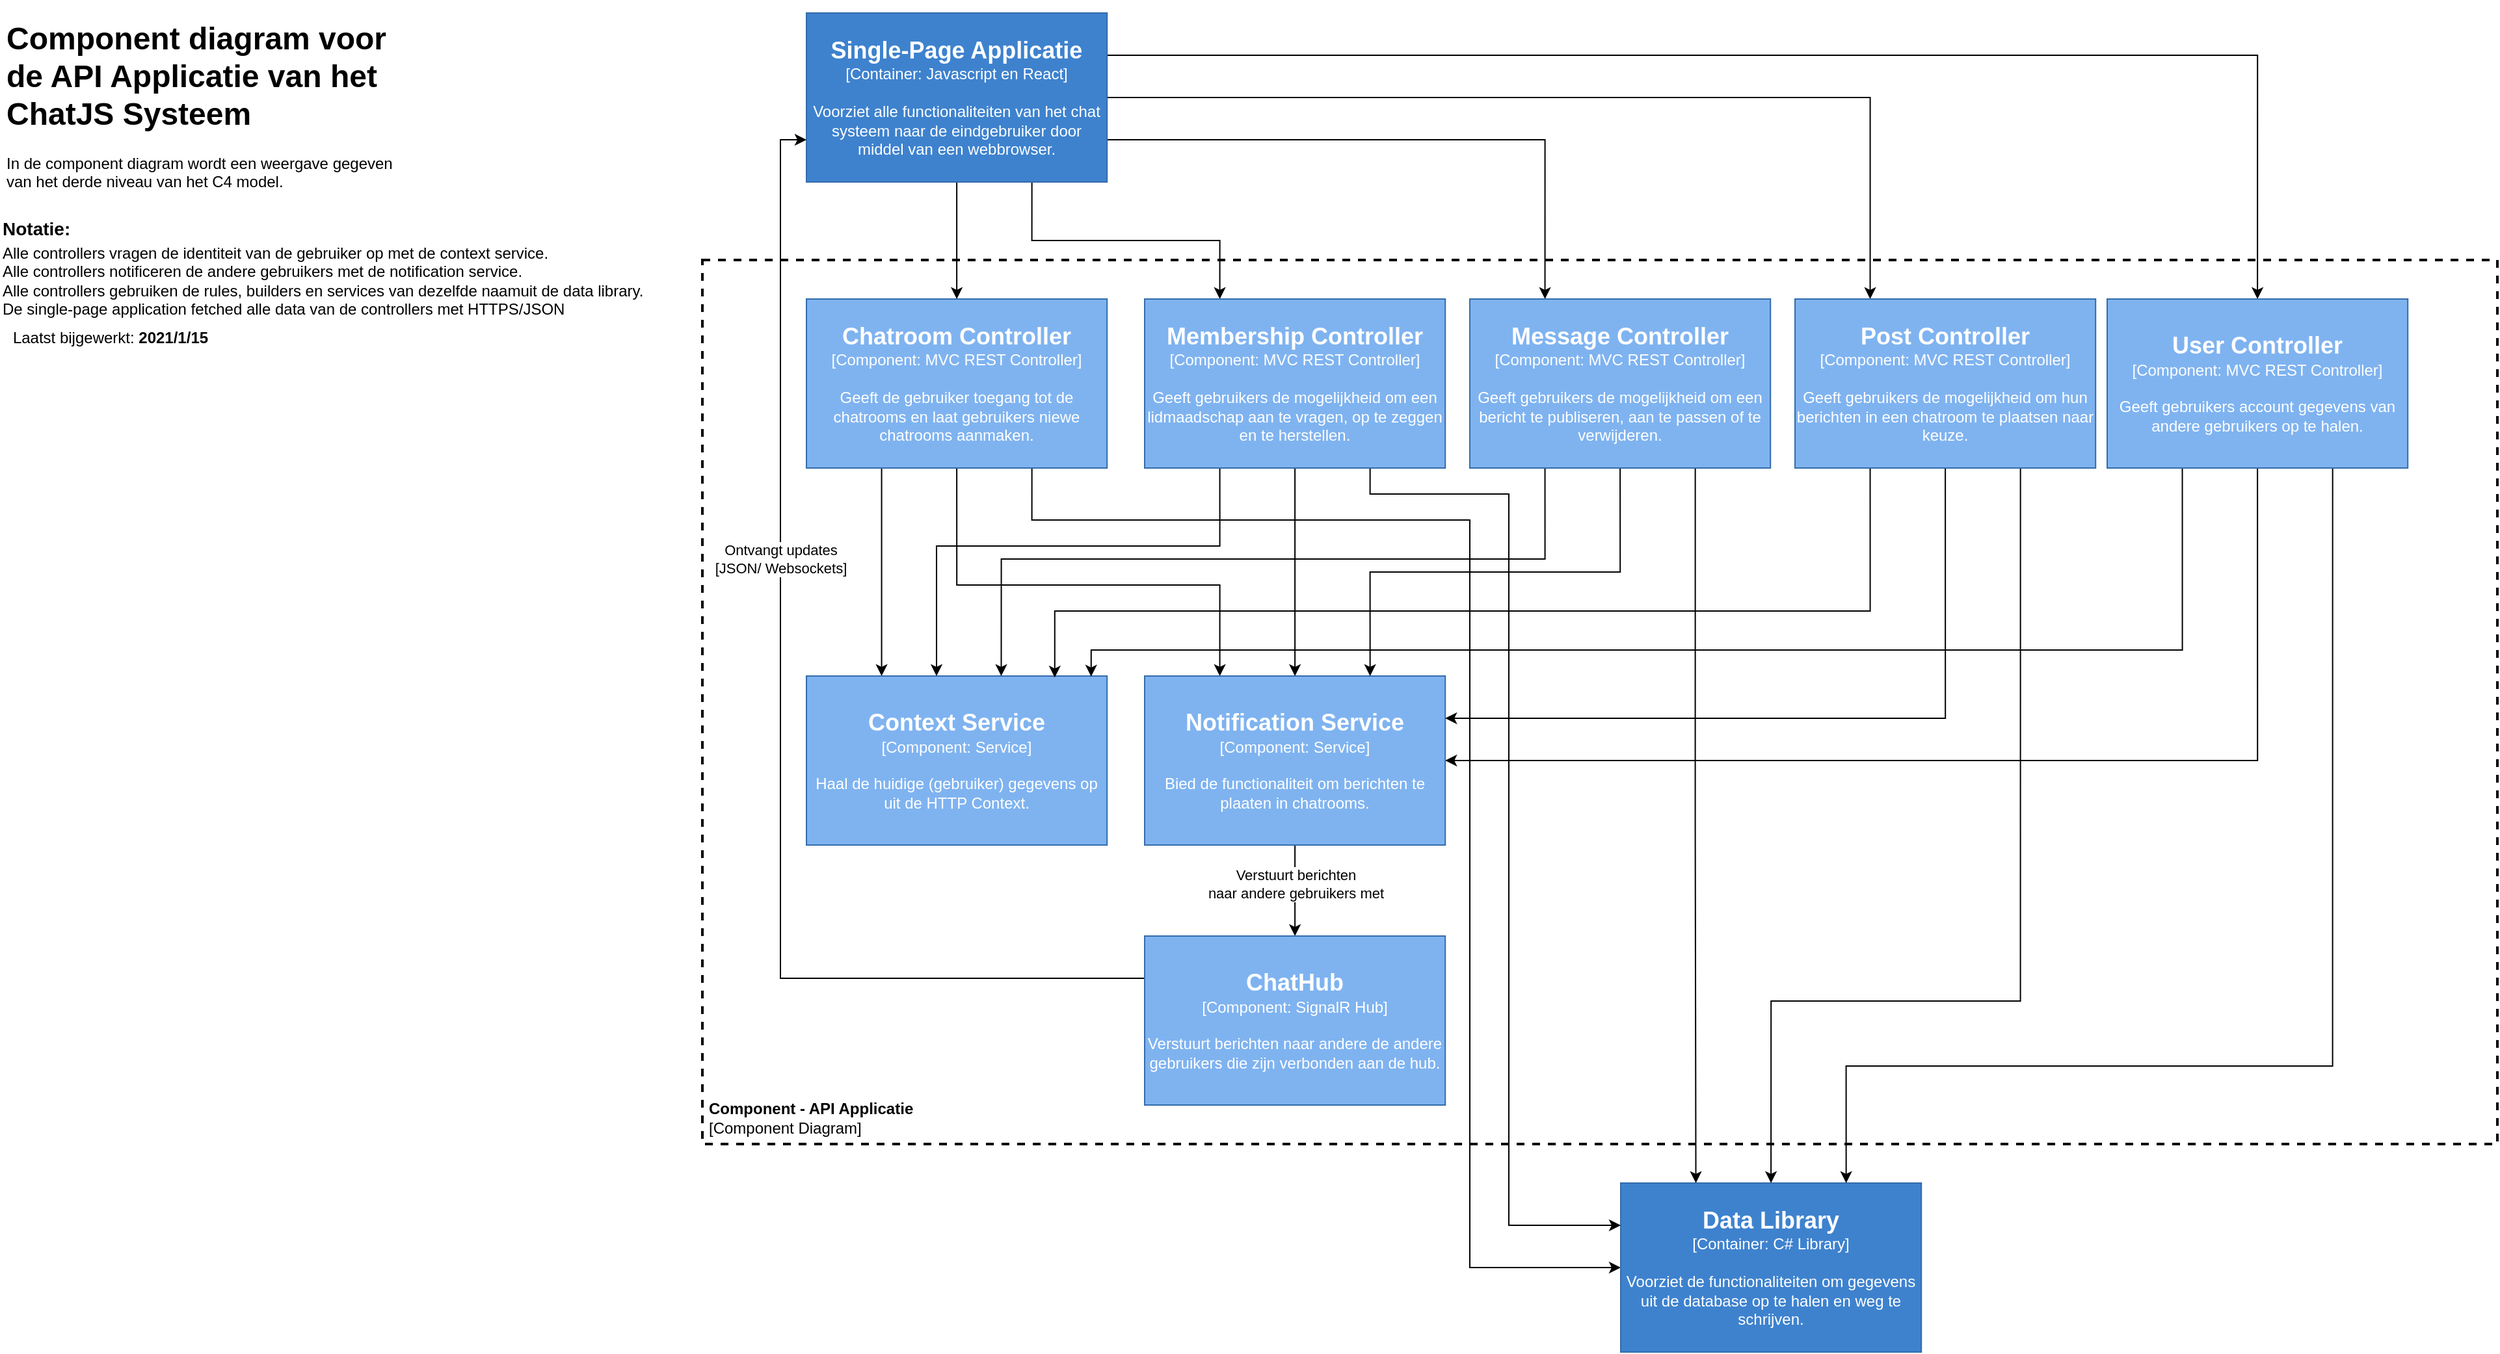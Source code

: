 <mxfile version="14.2.3" type="device"><diagram id="gw9K_OkiZKN_t7y8u2UA" name="Page-1"><mxGraphModel dx="2370" dy="1318" grid="1" gridSize="10" guides="1" tooltips="1" connect="1" arrows="1" fold="1" page="1" pageScale="1" pageWidth="850" pageHeight="1100" math="0" shadow="0"><root><mxCell id="0"/><mxCell id="1" parent="0"/><mxCell id="ba8NfUWVcVyQwIzBU9J--1" value="&lt;div&gt;&lt;font style=&quot;font-size: 12px&quot;&gt;&lt;b&gt;Component - API Applicatie&lt;br&gt;&lt;/b&gt;&lt;/font&gt;&lt;/div&gt;&lt;font style=&quot;font-size: 12px&quot;&gt;[Component Diagram]&lt;/font&gt;" style="text;html=1;fillColor=none;spacing=5;spacingTop=-20;whiteSpace=wrap;overflow=hidden;rounded=0;dashed=1;verticalAlign=bottom;strokeColor=#000000;strokeWidth=2;" vertex="1" parent="1"><mxGeometry x="570" y="200" width="1380" height="680" as="geometry"/></mxCell><mxCell id="ba8NfUWVcVyQwIzBU9J--2" value="&lt;h1&gt;Component diagram voor de API Applicatie van het ChatJS Systeem&lt;br&gt;&lt;/h1&gt;&lt;p&gt;In de component diagram wordt een weergave gegeven van het derde niveau van het C4 model.&lt;/p&gt;" style="text;html=1;strokeColor=none;fillColor=none;spacing=5;spacingTop=-20;whiteSpace=wrap;overflow=hidden;rounded=0;" vertex="1" parent="1"><mxGeometry x="30" y="10" width="310" height="140" as="geometry"/></mxCell><mxCell id="ba8NfUWVcVyQwIzBU9J--3" value="Laatst bijgewerkt: &lt;b&gt;2021/1/15&lt;/b&gt;" style="text;html=1;strokeColor=none;fillColor=none;align=center;verticalAlign=middle;whiteSpace=wrap;rounded=0;" vertex="1" parent="1"><mxGeometry x="30" y="250" width="170" height="20" as="geometry"/></mxCell><mxCell id="ba8NfUWVcVyQwIzBU9J--129" style="edgeStyle=orthogonalEdgeStyle;rounded=0;orthogonalLoop=1;jettySize=auto;html=1;exitX=0.25;exitY=1;exitDx=0;exitDy=0;entryX=0.25;entryY=0;entryDx=0;entryDy=0;" edge="1" parent="1" source="ba8NfUWVcVyQwIzBU9J--25" target="ba8NfUWVcVyQwIzBU9J--41"><mxGeometry relative="1" as="geometry"/></mxCell><mxCell id="ba8NfUWVcVyQwIzBU9J--151" style="edgeStyle=orthogonalEdgeStyle;rounded=0;orthogonalLoop=1;jettySize=auto;html=1;exitX=0.5;exitY=1;exitDx=0;exitDy=0;entryX=0.25;entryY=0;entryDx=0;entryDy=0;" edge="1" parent="1" source="ba8NfUWVcVyQwIzBU9J--25" target="ba8NfUWVcVyQwIzBU9J--42"><mxGeometry relative="1" as="geometry"><Array as="points"><mxPoint x="766" y="450"/><mxPoint x="968" y="450"/></Array></mxGeometry></mxCell><mxCell id="ba8NfUWVcVyQwIzBU9J--178" style="edgeStyle=orthogonalEdgeStyle;rounded=0;orthogonalLoop=1;jettySize=auto;html=1;exitX=0.75;exitY=1;exitDx=0;exitDy=0;entryX=0;entryY=0.5;entryDx=0;entryDy=0;" edge="1" parent="1" source="ba8NfUWVcVyQwIzBU9J--25" target="ba8NfUWVcVyQwIzBU9J--37"><mxGeometry relative="1" as="geometry"><Array as="points"><mxPoint x="823" y="400"/><mxPoint x="1160" y="400"/><mxPoint x="1160" y="975"/></Array></mxGeometry></mxCell><mxCell id="ba8NfUWVcVyQwIzBU9J--25" value="&lt;div&gt;&lt;font size=&quot;1&quot;&gt;&lt;b&gt;&lt;font style=&quot;font-size: 18px&quot; color=&quot;#FFFFFF&quot;&gt;Chatroom Controller&lt;br&gt;&lt;/font&gt;&lt;/b&gt;&lt;/font&gt;&lt;/div&gt;&lt;div&gt;&lt;font color=&quot;#FFFFFF&quot;&gt;[Component: MVC REST Controller]&lt;br&gt;&lt;/font&gt;&lt;/div&gt;&lt;div&gt;&lt;font color=&quot;#FFFFFF&quot;&gt;&lt;br&gt;&lt;/font&gt;&lt;/div&gt;&lt;font color=&quot;#FFFFFF&quot;&gt;Geeft de gebruiker toegang tot de chatrooms en laat gebruikers niewe chatrooms aanmaken.&lt;br&gt;&lt;/font&gt;" style="rounded=0;whiteSpace=wrap;html=1;strokeColor=#336CAB;fillColor=#7FB3F0;" vertex="1" parent="1"><mxGeometry x="650" y="230" width="231.11" height="130" as="geometry"/></mxCell><mxCell id="ba8NfUWVcVyQwIzBU9J--67" style="edgeStyle=orthogonalEdgeStyle;rounded=0;orthogonalLoop=1;jettySize=auto;html=1;exitX=0.5;exitY=1;exitDx=0;exitDy=0;entryX=0.5;entryY=0;entryDx=0;entryDy=0;" edge="1" parent="1" source="ba8NfUWVcVyQwIzBU9J--36" target="ba8NfUWVcVyQwIzBU9J--25"><mxGeometry relative="1" as="geometry"/></mxCell><mxCell id="ba8NfUWVcVyQwIzBU9J--180" style="edgeStyle=orthogonalEdgeStyle;rounded=0;orthogonalLoop=1;jettySize=auto;html=1;exitX=0.75;exitY=1;exitDx=0;exitDy=0;entryX=0.25;entryY=0;entryDx=0;entryDy=0;" edge="1" parent="1" source="ba8NfUWVcVyQwIzBU9J--36" target="ba8NfUWVcVyQwIzBU9J--56"><mxGeometry relative="1" as="geometry"/></mxCell><mxCell id="ba8NfUWVcVyQwIzBU9J--181" style="edgeStyle=orthogonalEdgeStyle;rounded=0;orthogonalLoop=1;jettySize=auto;html=1;exitX=1;exitY=0.75;exitDx=0;exitDy=0;entryX=0.25;entryY=0;entryDx=0;entryDy=0;" edge="1" parent="1" source="ba8NfUWVcVyQwIzBU9J--36" target="ba8NfUWVcVyQwIzBU9J--57"><mxGeometry relative="1" as="geometry"/></mxCell><mxCell id="ba8NfUWVcVyQwIzBU9J--182" style="edgeStyle=orthogonalEdgeStyle;rounded=0;orthogonalLoop=1;jettySize=auto;html=1;exitX=1;exitY=0.5;exitDx=0;exitDy=0;entryX=0.25;entryY=0;entryDx=0;entryDy=0;" edge="1" parent="1" source="ba8NfUWVcVyQwIzBU9J--36" target="ba8NfUWVcVyQwIzBU9J--58"><mxGeometry relative="1" as="geometry"/></mxCell><mxCell id="ba8NfUWVcVyQwIzBU9J--183" style="edgeStyle=orthogonalEdgeStyle;rounded=0;orthogonalLoop=1;jettySize=auto;html=1;exitX=1;exitY=0.25;exitDx=0;exitDy=0;entryX=0.5;entryY=0;entryDx=0;entryDy=0;" edge="1" parent="1" source="ba8NfUWVcVyQwIzBU9J--36" target="ba8NfUWVcVyQwIzBU9J--59"><mxGeometry relative="1" as="geometry"/></mxCell><mxCell id="ba8NfUWVcVyQwIzBU9J--36" value="&lt;div&gt;&lt;font size=&quot;1&quot;&gt;&lt;b&gt;&lt;font style=&quot;font-size: 18px&quot; color=&quot;#FFFFFF&quot;&gt;Single-Page Applicatie&lt;br&gt;&lt;/font&gt;&lt;/b&gt;&lt;/font&gt;&lt;/div&gt;&lt;div&gt;&lt;font color=&quot;#FFFFFF&quot;&gt;[Container: Javascript en React]&lt;br&gt;&lt;/font&gt;&lt;/div&gt;&lt;div&gt;&lt;font color=&quot;#FFFFFF&quot;&gt;&lt;br&gt;&lt;/font&gt;&lt;/div&gt;&lt;div&gt;&lt;font color=&quot;#FFFFFF&quot;&gt;Voorziet alle functionaliteiten van het chat systeem naar de eindgebruiker door middel van een webbrowser.&lt;br&gt;&lt;/font&gt;&lt;/div&gt;" style="rounded=0;whiteSpace=wrap;html=1;fillColor=#3E82CE;strokeColor=#336CAB;" vertex="1" parent="1"><mxGeometry x="650" y="10" width="231.11" height="130" as="geometry"/></mxCell><mxCell id="ba8NfUWVcVyQwIzBU9J--37" value="&lt;div&gt;&lt;font size=&quot;1&quot;&gt;&lt;b&gt;&lt;font style=&quot;font-size: 18px&quot; color=&quot;#FFFFFF&quot;&gt;Data Library&lt;/font&gt;&lt;/b&gt;&lt;/font&gt;&lt;/div&gt;&lt;div&gt;&lt;font color=&quot;#FFFFFF&quot;&gt;[Container: C# Library]&lt;br&gt;&lt;/font&gt;&lt;/div&gt;&lt;div&gt;&lt;font color=&quot;#FFFFFF&quot;&gt;&lt;br&gt;&lt;/font&gt;&lt;/div&gt;&lt;div&gt;&lt;font color=&quot;#FFFFFF&quot;&gt;Voorziet de functionaliteiten om gegevens uit de database op te halen en weg te schrijven.&lt;br&gt;&lt;/font&gt;&lt;/div&gt;" style="rounded=0;whiteSpace=wrap;html=1;fillColor=#3E82CE;strokeColor=#336CAB;" vertex="1" parent="1"><mxGeometry x="1276" y="910" width="231.11" height="130" as="geometry"/></mxCell><mxCell id="ba8NfUWVcVyQwIzBU9J--41" value="&lt;div&gt;&lt;font size=&quot;1&quot;&gt;&lt;b&gt;&lt;font style=&quot;font-size: 18px&quot; color=&quot;#FFFFFF&quot;&gt;Context Service&lt;br&gt;&lt;/font&gt;&lt;/b&gt;&lt;/font&gt;&lt;/div&gt;&lt;div&gt;&lt;font color=&quot;#FFFFFF&quot;&gt;[Component: Service]&lt;br&gt;&lt;/font&gt;&lt;/div&gt;&lt;div&gt;&lt;font color=&quot;#FFFFFF&quot;&gt;&lt;br&gt;&lt;/font&gt;&lt;/div&gt;&lt;font color=&quot;#FFFFFF&quot;&gt;Haal de huidige (gebruiker) gegevens op uit de HTTP Context.&lt;br&gt;&lt;/font&gt;" style="rounded=0;whiteSpace=wrap;html=1;strokeColor=#336CAB;fillColor=#7FB3F0;" vertex="1" parent="1"><mxGeometry x="650" y="520" width="231.11" height="130" as="geometry"/></mxCell><mxCell id="ba8NfUWVcVyQwIzBU9J--62" style="edgeStyle=orthogonalEdgeStyle;rounded=0;orthogonalLoop=1;jettySize=auto;html=1;exitX=0.5;exitY=1;exitDx=0;exitDy=0;entryX=0.5;entryY=0;entryDx=0;entryDy=0;" edge="1" parent="1" source="ba8NfUWVcVyQwIzBU9J--42" target="ba8NfUWVcVyQwIzBU9J--60"><mxGeometry relative="1" as="geometry"/></mxCell><mxCell id="ba8NfUWVcVyQwIzBU9J--66" value="&lt;div&gt;Verstuurt berichten&lt;/div&gt;&lt;div&gt; naar andere gebruikers met&lt;/div&gt;" style="edgeLabel;html=1;align=center;verticalAlign=middle;resizable=0;points=[];" vertex="1" connectable="0" parent="ba8NfUWVcVyQwIzBU9J--62"><mxGeometry x="0.234" relative="1" as="geometry"><mxPoint y="-13.2" as="offset"/></mxGeometry></mxCell><mxCell id="ba8NfUWVcVyQwIzBU9J--42" value="&lt;div&gt;&lt;font size=&quot;1&quot;&gt;&lt;b&gt;&lt;font style=&quot;font-size: 18px&quot; color=&quot;#FFFFFF&quot;&gt;Notification Service&lt;br&gt;&lt;/font&gt;&lt;/b&gt;&lt;/font&gt;&lt;/div&gt;&lt;div&gt;&lt;font color=&quot;#FFFFFF&quot;&gt;[Component: Service]&lt;br&gt;&lt;/font&gt;&lt;/div&gt;&lt;div&gt;&lt;font color=&quot;#FFFFFF&quot;&gt;&lt;br&gt;&lt;/font&gt;&lt;/div&gt;&lt;font color=&quot;#FFFFFF&quot;&gt;Bied de functionaliteit om berichten te plaaten in chatrooms.&lt;br&gt;&lt;/font&gt;" style="rounded=0;whiteSpace=wrap;html=1;strokeColor=#336CAB;fillColor=#7FB3F0;" vertex="1" parent="1"><mxGeometry x="910" y="520" width="231.11" height="130" as="geometry"/></mxCell><mxCell id="ba8NfUWVcVyQwIzBU9J--139" style="edgeStyle=orthogonalEdgeStyle;rounded=0;orthogonalLoop=1;jettySize=auto;html=1;exitX=0.25;exitY=1;exitDx=0;exitDy=0;" edge="1" parent="1" source="ba8NfUWVcVyQwIzBU9J--56"><mxGeometry relative="1" as="geometry"><mxPoint x="750" y="520" as="targetPoint"/><Array as="points"><mxPoint x="968" y="420"/><mxPoint x="750" y="420"/></Array></mxGeometry></mxCell><mxCell id="ba8NfUWVcVyQwIzBU9J--140" style="edgeStyle=orthogonalEdgeStyle;rounded=0;orthogonalLoop=1;jettySize=auto;html=1;exitX=0.5;exitY=1;exitDx=0;exitDy=0;entryX=0.5;entryY=0;entryDx=0;entryDy=0;" edge="1" parent="1" source="ba8NfUWVcVyQwIzBU9J--56" target="ba8NfUWVcVyQwIzBU9J--42"><mxGeometry relative="1" as="geometry"/></mxCell><mxCell id="ba8NfUWVcVyQwIzBU9J--177" style="edgeStyle=orthogonalEdgeStyle;rounded=0;orthogonalLoop=1;jettySize=auto;html=1;exitX=0.75;exitY=1;exitDx=0;exitDy=0;entryX=0;entryY=0.25;entryDx=0;entryDy=0;" edge="1" parent="1" source="ba8NfUWVcVyQwIzBU9J--56" target="ba8NfUWVcVyQwIzBU9J--37"><mxGeometry relative="1" as="geometry"><Array as="points"><mxPoint x="1083" y="380"/><mxPoint x="1190" y="380"/><mxPoint x="1190" y="943"/></Array></mxGeometry></mxCell><mxCell id="ba8NfUWVcVyQwIzBU9J--56" value="&lt;div&gt;&lt;font size=&quot;1&quot;&gt;&lt;b&gt;&lt;font style=&quot;font-size: 18px&quot; color=&quot;#FFFFFF&quot;&gt;Membership Controller&lt;br&gt;&lt;/font&gt;&lt;/b&gt;&lt;/font&gt;&lt;/div&gt;&lt;div&gt;&lt;font color=&quot;#FFFFFF&quot;&gt;[Component: MVC REST Controller]&lt;br&gt;&lt;/font&gt;&lt;/div&gt;&lt;div&gt;&lt;font color=&quot;#FFFFFF&quot;&gt;&lt;br&gt;&lt;/font&gt;&lt;/div&gt;&lt;font color=&quot;#FFFFFF&quot;&gt;Geeft gebruikers de mogelijkheid om een lidmaadschap aan te vragen, op te zeggen en te herstellen.&lt;br&gt;&lt;/font&gt;" style="rounded=0;whiteSpace=wrap;html=1;strokeColor=#336CAB;fillColor=#7FB3F0;" vertex="1" parent="1"><mxGeometry x="910" y="230" width="231.11" height="130" as="geometry"/></mxCell><mxCell id="ba8NfUWVcVyQwIzBU9J--141" style="edgeStyle=orthogonalEdgeStyle;rounded=0;orthogonalLoop=1;jettySize=auto;html=1;exitX=0.25;exitY=1;exitDx=0;exitDy=0;entryX=0.648;entryY=0;entryDx=0;entryDy=0;entryPerimeter=0;" edge="1" parent="1" source="ba8NfUWVcVyQwIzBU9J--57" target="ba8NfUWVcVyQwIzBU9J--41"><mxGeometry relative="1" as="geometry"><Array as="points"><mxPoint x="1218" y="430"/><mxPoint x="800" y="430"/></Array></mxGeometry></mxCell><mxCell id="ba8NfUWVcVyQwIzBU9J--142" style="edgeStyle=orthogonalEdgeStyle;rounded=0;orthogonalLoop=1;jettySize=auto;html=1;exitX=0.5;exitY=1;exitDx=0;exitDy=0;entryX=0.75;entryY=0;entryDx=0;entryDy=0;" edge="1" parent="1" source="ba8NfUWVcVyQwIzBU9J--57" target="ba8NfUWVcVyQwIzBU9J--42"><mxGeometry relative="1" as="geometry"><Array as="points"><mxPoint x="1276" y="440"/><mxPoint x="1083" y="440"/></Array></mxGeometry></mxCell><mxCell id="ba8NfUWVcVyQwIzBU9J--174" style="edgeStyle=orthogonalEdgeStyle;rounded=0;orthogonalLoop=1;jettySize=auto;html=1;exitX=0.75;exitY=1;exitDx=0;exitDy=0;entryX=0.25;entryY=0;entryDx=0;entryDy=0;" edge="1" parent="1" source="ba8NfUWVcVyQwIzBU9J--57" target="ba8NfUWVcVyQwIzBU9J--37"><mxGeometry relative="1" as="geometry"/></mxCell><mxCell id="ba8NfUWVcVyQwIzBU9J--57" value="&lt;div&gt;&lt;font size=&quot;1&quot;&gt;&lt;b&gt;&lt;font style=&quot;font-size: 18px&quot; color=&quot;#FFFFFF&quot;&gt;Message Controller&lt;br&gt;&lt;/font&gt;&lt;/b&gt;&lt;/font&gt;&lt;/div&gt;&lt;div&gt;&lt;font color=&quot;#FFFFFF&quot;&gt;[Component: MVC REST Controller]&lt;br&gt;&lt;/font&gt;&lt;/div&gt;&lt;div&gt;&lt;font color=&quot;#FFFFFF&quot;&gt;&lt;br&gt;&lt;/font&gt;&lt;/div&gt;&lt;font color=&quot;#FFFFFF&quot;&gt;Geeft gebruikers de mogelijkheid om een bericht te publiseren, aan te passen of te verwijderen.&lt;br&gt;&lt;/font&gt;" style="rounded=0;whiteSpace=wrap;html=1;strokeColor=#336CAB;fillColor=#7FB3F0;" vertex="1" parent="1"><mxGeometry x="1160" y="230" width="231.11" height="130" as="geometry"/></mxCell><mxCell id="ba8NfUWVcVyQwIzBU9J--147" style="edgeStyle=orthogonalEdgeStyle;rounded=0;orthogonalLoop=1;jettySize=auto;html=1;exitX=0.25;exitY=1;exitDx=0;exitDy=0;entryX=0.826;entryY=0.009;entryDx=0;entryDy=0;entryPerimeter=0;" edge="1" parent="1" source="ba8NfUWVcVyQwIzBU9J--58" target="ba8NfUWVcVyQwIzBU9J--41"><mxGeometry relative="1" as="geometry"><Array as="points"><mxPoint x="1468" y="470"/><mxPoint x="841" y="470"/></Array></mxGeometry></mxCell><mxCell id="ba8NfUWVcVyQwIzBU9J--148" style="edgeStyle=orthogonalEdgeStyle;rounded=0;orthogonalLoop=1;jettySize=auto;html=1;exitX=0.5;exitY=1;exitDx=0;exitDy=0;entryX=1;entryY=0.25;entryDx=0;entryDy=0;" edge="1" parent="1" source="ba8NfUWVcVyQwIzBU9J--58" target="ba8NfUWVcVyQwIzBU9J--42"><mxGeometry relative="1" as="geometry"/></mxCell><mxCell id="ba8NfUWVcVyQwIzBU9J--175" style="edgeStyle=orthogonalEdgeStyle;rounded=0;orthogonalLoop=1;jettySize=auto;html=1;exitX=0.75;exitY=1;exitDx=0;exitDy=0;entryX=0.5;entryY=0;entryDx=0;entryDy=0;" edge="1" parent="1" source="ba8NfUWVcVyQwIzBU9J--58" target="ba8NfUWVcVyQwIzBU9J--37"><mxGeometry relative="1" as="geometry"><Array as="points"><mxPoint x="1583" y="770"/><mxPoint x="1392" y="770"/></Array></mxGeometry></mxCell><mxCell id="ba8NfUWVcVyQwIzBU9J--58" value="&lt;div&gt;&lt;font size=&quot;1&quot;&gt;&lt;b&gt;&lt;font style=&quot;font-size: 18px&quot; color=&quot;#FFFFFF&quot;&gt;Post Controller&lt;br&gt;&lt;/font&gt;&lt;/b&gt;&lt;/font&gt;&lt;/div&gt;&lt;div&gt;&lt;font color=&quot;#FFFFFF&quot;&gt;[Component: MVC REST Controller]&lt;br&gt;&lt;/font&gt;&lt;/div&gt;&lt;div&gt;&lt;font color=&quot;#FFFFFF&quot;&gt;&lt;br&gt;&lt;/font&gt;&lt;/div&gt;&lt;font color=&quot;#FFFFFF&quot;&gt;Geeft gebruikers de mogelijkheid om hun berichten in een chatroom te plaatsen naar keuze.&lt;br&gt;&lt;/font&gt;" style="rounded=0;whiteSpace=wrap;html=1;strokeColor=#336CAB;fillColor=#7FB3F0;" vertex="1" parent="1"><mxGeometry x="1410" y="230" width="231.11" height="130" as="geometry"/></mxCell><mxCell id="ba8NfUWVcVyQwIzBU9J--149" style="edgeStyle=orthogonalEdgeStyle;rounded=0;orthogonalLoop=1;jettySize=auto;html=1;exitX=0.25;exitY=1;exitDx=0;exitDy=0;entryX=0.947;entryY=0.003;entryDx=0;entryDy=0;entryPerimeter=0;" edge="1" parent="1" source="ba8NfUWVcVyQwIzBU9J--59" target="ba8NfUWVcVyQwIzBU9J--41"><mxGeometry relative="1" as="geometry"><Array as="points"><mxPoint x="1708" y="500"/><mxPoint x="869" y="500"/></Array></mxGeometry></mxCell><mxCell id="ba8NfUWVcVyQwIzBU9J--150" style="edgeStyle=orthogonalEdgeStyle;rounded=0;orthogonalLoop=1;jettySize=auto;html=1;exitX=0.5;exitY=1;exitDx=0;exitDy=0;entryX=1;entryY=0.5;entryDx=0;entryDy=0;" edge="1" parent="1" source="ba8NfUWVcVyQwIzBU9J--59" target="ba8NfUWVcVyQwIzBU9J--42"><mxGeometry relative="1" as="geometry"/></mxCell><mxCell id="ba8NfUWVcVyQwIzBU9J--176" style="edgeStyle=orthogonalEdgeStyle;rounded=0;orthogonalLoop=1;jettySize=auto;html=1;exitX=0.75;exitY=1;exitDx=0;exitDy=0;entryX=0.75;entryY=0;entryDx=0;entryDy=0;" edge="1" parent="1" source="ba8NfUWVcVyQwIzBU9J--59" target="ba8NfUWVcVyQwIzBU9J--37"><mxGeometry relative="1" as="geometry"><Array as="points"><mxPoint x="1823" y="820"/><mxPoint x="1449" y="820"/></Array></mxGeometry></mxCell><mxCell id="ba8NfUWVcVyQwIzBU9J--59" value="&lt;div&gt;&lt;font size=&quot;1&quot;&gt;&lt;b&gt;&lt;font style=&quot;font-size: 18px&quot; color=&quot;#FFFFFF&quot;&gt;User Controller&lt;br&gt;&lt;/font&gt;&lt;/b&gt;&lt;/font&gt;&lt;/div&gt;&lt;div&gt;&lt;font color=&quot;#FFFFFF&quot;&gt;[Component: MVC REST Controller]&lt;br&gt;&lt;/font&gt;&lt;/div&gt;&lt;div&gt;&lt;font color=&quot;#FFFFFF&quot;&gt;&lt;br&gt;&lt;/font&gt;&lt;/div&gt;&lt;font color=&quot;#FFFFFF&quot;&gt;Geeft gebruikers account gegevens van andere gebruikers op te halen.&lt;br&gt;&lt;/font&gt;" style="rounded=0;whiteSpace=wrap;html=1;strokeColor=#336CAB;fillColor=#7FB3F0;" vertex="1" parent="1"><mxGeometry x="1650" y="230" width="231.11" height="130" as="geometry"/></mxCell><mxCell id="ba8NfUWVcVyQwIzBU9J--87" style="edgeStyle=orthogonalEdgeStyle;rounded=0;orthogonalLoop=1;jettySize=auto;html=1;entryX=0;entryY=0.75;entryDx=0;entryDy=0;exitX=0;exitY=0.25;exitDx=0;exitDy=0;" edge="1" parent="1" source="ba8NfUWVcVyQwIzBU9J--60" target="ba8NfUWVcVyQwIzBU9J--36"><mxGeometry relative="1" as="geometry"><Array as="points"><mxPoint x="630" y="753"/><mxPoint x="630" y="108"/></Array></mxGeometry></mxCell><mxCell id="ba8NfUWVcVyQwIzBU9J--88" value="Ontvangt updates&lt;br&gt;&lt;div&gt;[JSON/ Websockets]&lt;br&gt;&lt;/div&gt;" style="edgeLabel;html=1;align=center;verticalAlign=middle;resizable=0;points=[];" vertex="1" connectable="0" parent="ba8NfUWVcVyQwIzBU9J--87"><mxGeometry x="0.405" y="2" relative="1" as="geometry"><mxPoint x="2" y="61.67" as="offset"/></mxGeometry></mxCell><mxCell id="ba8NfUWVcVyQwIzBU9J--60" value="&lt;div&gt;&lt;font size=&quot;1&quot;&gt;&lt;b&gt;&lt;font style=&quot;font-size: 18px&quot; color=&quot;#FFFFFF&quot;&gt;ChatHub&lt;br&gt;&lt;/font&gt;&lt;/b&gt;&lt;/font&gt;&lt;/div&gt;&lt;div&gt;&lt;font color=&quot;#FFFFFF&quot;&gt;[Component: SignalR Hub]&lt;br&gt;&lt;/font&gt;&lt;/div&gt;&lt;div&gt;&lt;font color=&quot;#FFFFFF&quot;&gt;&lt;br&gt;&lt;/font&gt;&lt;/div&gt;&lt;font color=&quot;#FFFFFF&quot;&gt;Verstuurt berichten naar andere de andere gebruikers die zijn verbonden aan de hub.&lt;br&gt;&lt;/font&gt;" style="rounded=0;whiteSpace=wrap;html=1;strokeColor=#336CAB;fillColor=#7FB3F0;" vertex="1" parent="1"><mxGeometry x="910" y="720" width="231.11" height="130" as="geometry"/></mxCell><mxCell id="ba8NfUWVcVyQwIzBU9J--186" value="Alle controllers vragen de identiteit van de gebruiker op met de context service.&lt;br&gt;Alle controllers notificeren de andere gebruikers met de notification service.&lt;br&gt;&lt;div&gt;Alle controllers gebruiken de rules, builders en services van dezelfde naamuit de data library.&lt;/div&gt;&lt;div&gt;De single-page application fetched alle data van de controllers met HTTPS/JSON&lt;br&gt;&lt;/div&gt;" style="text;html=1;align=left;verticalAlign=middle;resizable=0;points=[];autosize=1;" vertex="1" parent="1"><mxGeometry x="30" y="186" width="520" height="60" as="geometry"/></mxCell><mxCell id="ba8NfUWVcVyQwIzBU9J--187" value="&lt;div style=&quot;font-size: 14px;&quot; align=&quot;left&quot;&gt;&lt;b style=&quot;font-size: 14px;&quot;&gt;Notatie:&lt;/b&gt;&lt;/div&gt;" style="text;html=1;align=left;verticalAlign=middle;resizable=0;points=[];autosize=1;fontSize=14;" vertex="1" parent="1"><mxGeometry x="30" y="166" width="70" height="20" as="geometry"/></mxCell></root></mxGraphModel></diagram></mxfile>